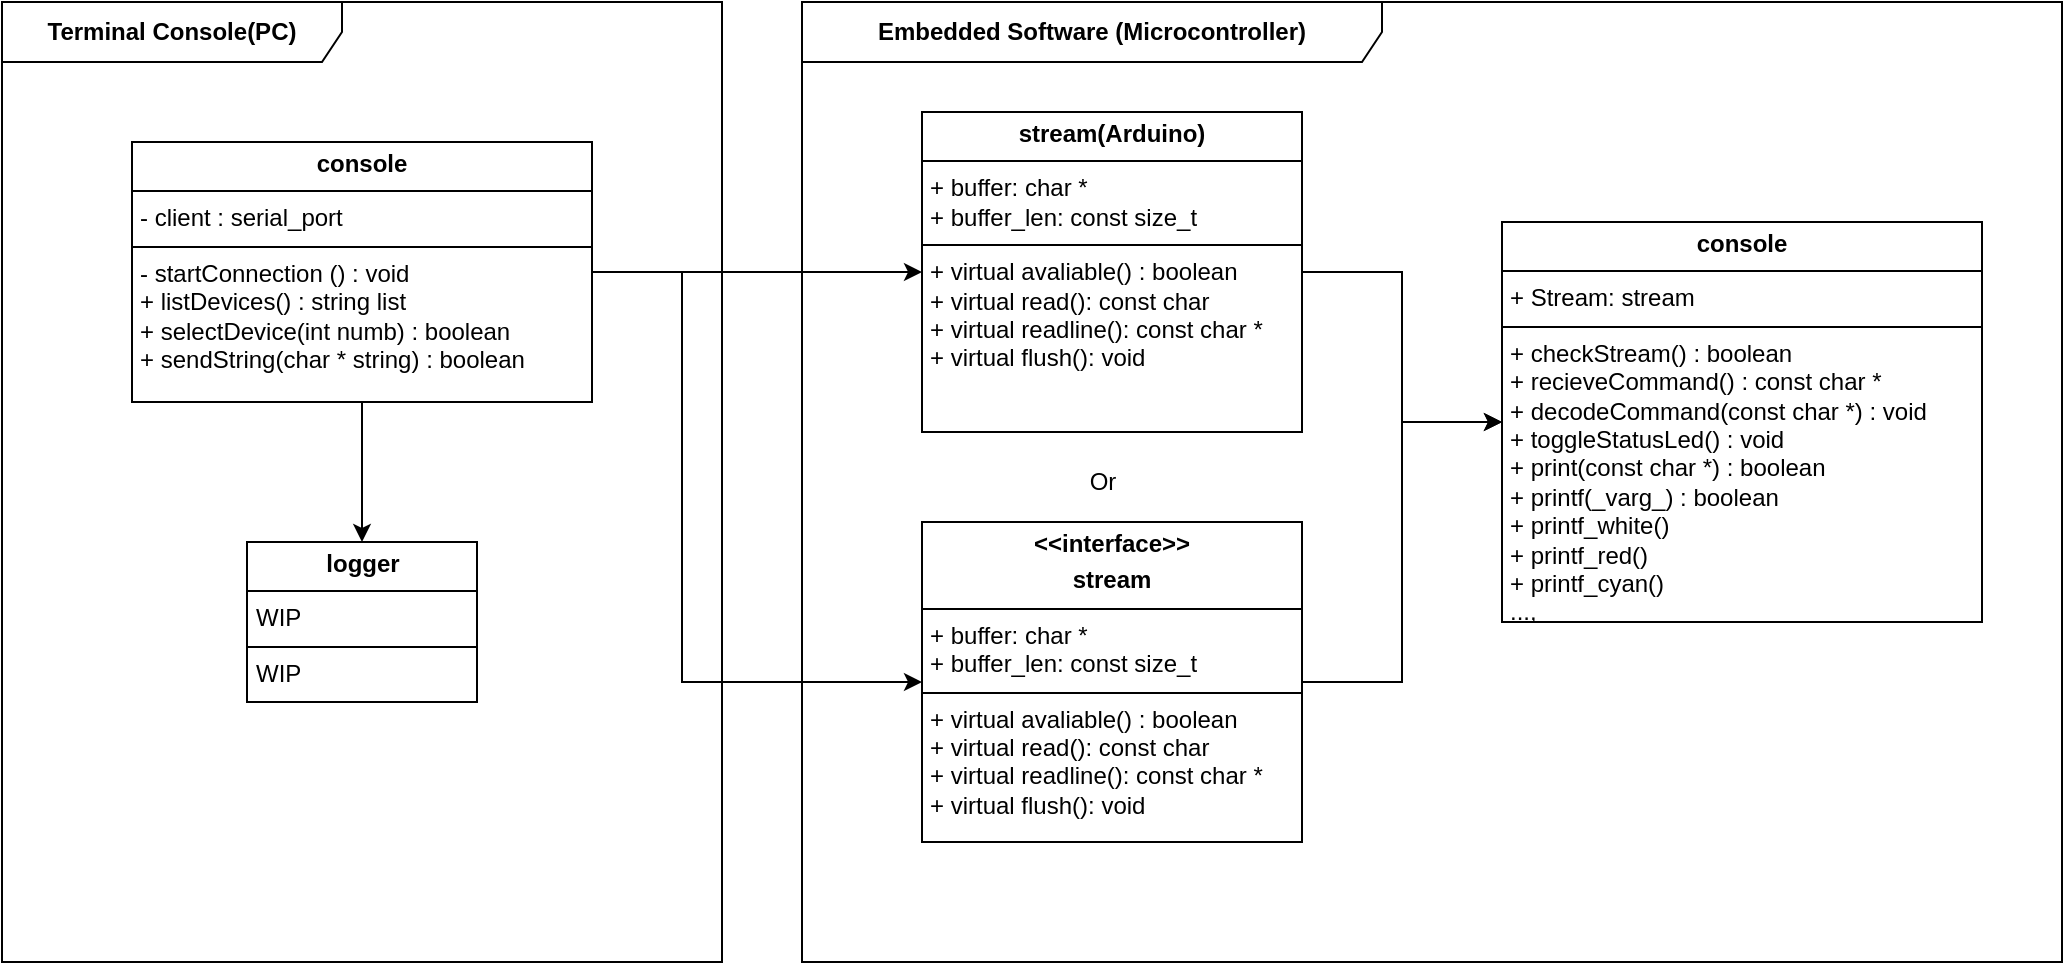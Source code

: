 <mxfile version="27.0.9">
  <diagram name="Seite-1" id="gK9CqOPmSTiKl9Cbzm_7">
    <mxGraphModel dx="2108" dy="627" grid="1" gridSize="10" guides="1" tooltips="1" connect="1" arrows="1" fold="1" page="1" pageScale="1" pageWidth="827" pageHeight="1169" math="0" shadow="0">
      <root>
        <mxCell id="0" />
        <mxCell id="1" parent="0" />
        <mxCell id="uW0vP4QsPIXNi6B0zQZ2-17" value="&lt;span style=&quot;font-weight: 700;&quot;&gt;Embedded Software (Microcontroller)&lt;/span&gt;" style="shape=umlFrame;whiteSpace=wrap;html=1;pointerEvents=0;width=290;height=30;" vertex="1" parent="1">
          <mxGeometry x="90" y="10" width="630" height="480" as="geometry" />
        </mxCell>
        <mxCell id="uW0vP4QsPIXNi6B0zQZ2-18" value="&lt;p style=&quot;margin:0px;margin-top:4px;text-align:center;&quot;&gt;&lt;b&gt;console&lt;/b&gt;&lt;/p&gt;&lt;hr size=&quot;1&quot; style=&quot;border-style:solid;&quot;&gt;&lt;p style=&quot;margin:0px;margin-left:4px;&quot;&gt;+ Stream: stream&lt;br&gt;&lt;/p&gt;&lt;hr size=&quot;1&quot; style=&quot;border-style:solid;&quot;&gt;&lt;p style=&quot;margin:0px;margin-left:4px;&quot;&gt;+ checkStream() : boolean&lt;/p&gt;&lt;p style=&quot;margin:0px;margin-left:4px;&quot;&gt;+ recieveCommand() : const char *&lt;/p&gt;&lt;p style=&quot;margin:0px;margin-left:4px;&quot;&gt;+ decodeCommand(const char *) : void&lt;/p&gt;&lt;p style=&quot;margin:0px;margin-left:4px;&quot;&gt;+ toggleStatusLed() : void&lt;/p&gt;&lt;p style=&quot;margin: 0px 0px 0px 4px;&quot;&gt;+ print(const char *) : boolean&lt;/p&gt;&lt;p style=&quot;margin: 0px 0px 0px 4px;&quot;&gt;+ printf(_varg_) : boolean&lt;/p&gt;&lt;p style=&quot;margin: 0px 0px 0px 4px;&quot;&gt;+ printf_white()&lt;/p&gt;&lt;p style=&quot;margin: 0px 0px 0px 4px;&quot;&gt;+ printf_red()&lt;/p&gt;&lt;p style=&quot;margin: 0px 0px 0px 4px;&quot;&gt;+ printf_cyan(&lt;span style=&quot;background-color: transparent; color: light-dark(rgb(0, 0, 0), rgb(255, 255, 255));&quot;&gt;)&lt;/span&gt;&lt;/p&gt;&lt;p style=&quot;margin: 0px 0px 0px 4px;&quot;&gt;&lt;span style=&quot;background-color: transparent; color: light-dark(rgb(0, 0, 0), rgb(255, 255, 255));&quot;&gt;...,&lt;/span&gt;&lt;/p&gt;" style="verticalAlign=top;align=left;overflow=fill;html=1;whiteSpace=wrap;" vertex="1" parent="1">
          <mxGeometry x="440" y="120" width="240" height="200" as="geometry" />
        </mxCell>
        <mxCell id="uW0vP4QsPIXNi6B0zQZ2-30" style="edgeStyle=orthogonalEdgeStyle;rounded=0;orthogonalLoop=1;jettySize=auto;html=1;" edge="1" parent="1" source="uW0vP4QsPIXNi6B0zQZ2-19" target="uW0vP4QsPIXNi6B0zQZ2-18">
          <mxGeometry relative="1" as="geometry" />
        </mxCell>
        <mxCell id="uW0vP4QsPIXNi6B0zQZ2-19" value="&lt;p style=&quot;margin:0px;margin-top:4px;text-align:center;&quot;&gt;&lt;b&gt;&amp;lt;&amp;lt;interface&amp;gt;&amp;gt;&lt;/b&gt;&lt;/p&gt;&lt;p style=&quot;margin:0px;margin-top:4px;text-align:center;&quot;&gt;&lt;b&gt;stream&lt;/b&gt;&lt;/p&gt;&lt;hr size=&quot;1&quot; style=&quot;border-style:solid;&quot;&gt;&lt;p style=&quot;margin:0px;margin-left:4px;&quot;&gt;+ buffer: char *&lt;br&gt;+ buffer_len: const size_t&lt;/p&gt;&lt;hr size=&quot;1&quot; style=&quot;border-style:solid;&quot;&gt;&lt;p style=&quot;margin:0px;margin-left:4px;&quot;&gt;+ virtual avaliable() : boolean&lt;/p&gt;&lt;p style=&quot;margin:0px;margin-left:4px;&quot;&gt;+ virtual read(): const char&lt;/p&gt;&lt;p style=&quot;margin:0px;margin-left:4px;&quot;&gt;+ virtual readline(): const char *&lt;/p&gt;&lt;p style=&quot;margin:0px;margin-left:4px;&quot;&gt;+ virtual flush(): void&lt;/p&gt;&lt;p style=&quot;margin:0px;margin-left:4px;&quot;&gt;&lt;br&gt;&lt;/p&gt;" style="verticalAlign=top;align=left;overflow=fill;html=1;whiteSpace=wrap;" vertex="1" parent="1">
          <mxGeometry x="150" y="270" width="190" height="160" as="geometry" />
        </mxCell>
        <mxCell id="uW0vP4QsPIXNi6B0zQZ2-29" style="edgeStyle=orthogonalEdgeStyle;rounded=0;orthogonalLoop=1;jettySize=auto;html=1;exitX=1;exitY=0.5;exitDx=0;exitDy=0;" edge="1" parent="1" source="uW0vP4QsPIXNi6B0zQZ2-20" target="uW0vP4QsPIXNi6B0zQZ2-18">
          <mxGeometry relative="1" as="geometry" />
        </mxCell>
        <mxCell id="uW0vP4QsPIXNi6B0zQZ2-20" value="&lt;p style=&quot;margin:0px;margin-top:4px;text-align:center;&quot;&gt;&lt;b style=&quot;background-color: transparent; color: light-dark(rgb(0, 0, 0), rgb(255, 255, 255));&quot;&gt;stream(Arduino)&lt;/b&gt;&lt;/p&gt;&lt;hr size=&quot;1&quot; style=&quot;border-style:solid;&quot;&gt;&lt;p style=&quot;margin:0px;margin-left:4px;&quot;&gt;+ buffer: char *&lt;br&gt;+ buffer_len: const size_t&lt;/p&gt;&lt;hr size=&quot;1&quot; style=&quot;border-style:solid;&quot;&gt;&lt;p style=&quot;margin:0px;margin-left:4px;&quot;&gt;+ virtual avaliable() : boolean&lt;/p&gt;&lt;p style=&quot;margin:0px;margin-left:4px;&quot;&gt;+ virtual read(): const char&lt;/p&gt;&lt;p style=&quot;margin:0px;margin-left:4px;&quot;&gt;+ virtual readline(): const char *&lt;/p&gt;&lt;p style=&quot;margin:0px;margin-left:4px;&quot;&gt;+ virtual flush(): void&lt;/p&gt;&lt;p style=&quot;margin:0px;margin-left:4px;&quot;&gt;&lt;br&gt;&lt;/p&gt;" style="verticalAlign=top;align=left;overflow=fill;html=1;whiteSpace=wrap;" vertex="1" parent="1">
          <mxGeometry x="150" y="65" width="190" height="160" as="geometry" />
        </mxCell>
        <mxCell id="uW0vP4QsPIXNi6B0zQZ2-21" value="&lt;span style=&quot;font-weight: 700;&quot;&gt;Terminal Console(PC)&lt;/span&gt;" style="shape=umlFrame;whiteSpace=wrap;html=1;pointerEvents=0;width=170;height=30;" vertex="1" parent="1">
          <mxGeometry x="-310" y="10" width="360" height="480" as="geometry" />
        </mxCell>
        <mxCell id="uW0vP4QsPIXNi6B0zQZ2-27" style="edgeStyle=orthogonalEdgeStyle;rounded=0;orthogonalLoop=1;jettySize=auto;html=1;entryX=0;entryY=0.5;entryDx=0;entryDy=0;" edge="1" parent="1" source="uW0vP4QsPIXNi6B0zQZ2-23" target="uW0vP4QsPIXNi6B0zQZ2-20">
          <mxGeometry relative="1" as="geometry">
            <Array as="points">
              <mxPoint x="130" y="145" />
              <mxPoint x="130" y="145" />
            </Array>
          </mxGeometry>
        </mxCell>
        <mxCell id="uW0vP4QsPIXNi6B0zQZ2-28" style="edgeStyle=orthogonalEdgeStyle;rounded=0;orthogonalLoop=1;jettySize=auto;html=1;entryX=0;entryY=0.5;entryDx=0;entryDy=0;" edge="1" parent="1" source="uW0vP4QsPIXNi6B0zQZ2-23" target="uW0vP4QsPIXNi6B0zQZ2-19">
          <mxGeometry relative="1" as="geometry">
            <Array as="points">
              <mxPoint x="30" y="145" />
              <mxPoint x="30" y="350" />
            </Array>
          </mxGeometry>
        </mxCell>
        <mxCell id="uW0vP4QsPIXNi6B0zQZ2-31" style="edgeStyle=orthogonalEdgeStyle;rounded=0;orthogonalLoop=1;jettySize=auto;html=1;" edge="1" parent="1" source="uW0vP4QsPIXNi6B0zQZ2-23" target="uW0vP4QsPIXNi6B0zQZ2-24">
          <mxGeometry relative="1" as="geometry" />
        </mxCell>
        <mxCell id="uW0vP4QsPIXNi6B0zQZ2-23" value="&lt;p style=&quot;margin:0px;margin-top:4px;text-align:center;&quot;&gt;&lt;b&gt;console&lt;/b&gt;&lt;/p&gt;&lt;hr size=&quot;1&quot; style=&quot;border-style:solid;&quot;&gt;&lt;p style=&quot;margin:0px;margin-left:4px;&quot;&gt;- client : serial_port&lt;br&gt;&lt;/p&gt;&lt;hr size=&quot;1&quot; style=&quot;border-style:solid;&quot;&gt;&lt;p style=&quot;margin:0px;margin-left:4px;&quot;&gt;- startConnection () : void&lt;/p&gt;&lt;p style=&quot;margin:0px;margin-left:4px;&quot;&gt;+ listDevices() : string list&lt;/p&gt;&lt;p style=&quot;margin:0px;margin-left:4px;&quot;&gt;+ selectDevice(int numb) : boolean&lt;/p&gt;&lt;p style=&quot;margin:0px;margin-left:4px;&quot;&gt;+ sendString(char * string) : boolean&lt;/p&gt;&lt;p style=&quot;margin:0px;margin-left:4px;&quot;&gt;&lt;br&gt;&lt;/p&gt;" style="verticalAlign=top;align=left;overflow=fill;html=1;whiteSpace=wrap;" vertex="1" parent="1">
          <mxGeometry x="-245" y="80" width="230" height="130" as="geometry" />
        </mxCell>
        <mxCell id="uW0vP4QsPIXNi6B0zQZ2-24" value="&lt;p style=&quot;margin:0px;margin-top:4px;text-align:center;&quot;&gt;&lt;b&gt;logger&lt;/b&gt;&lt;/p&gt;&lt;hr size=&quot;1&quot; style=&quot;border-style:solid;&quot;&gt;&lt;p style=&quot;margin:0px;margin-left:4px;&quot;&gt;WIP&lt;/p&gt;&lt;hr size=&quot;1&quot; style=&quot;border-style:solid;&quot;&gt;&lt;p style=&quot;margin:0px;margin-left:4px;&quot;&gt;WIP&lt;/p&gt;&lt;p style=&quot;margin:0px;margin-left:4px;&quot;&gt;&lt;br&gt;&lt;/p&gt;" style="verticalAlign=top;align=left;overflow=fill;html=1;whiteSpace=wrap;" vertex="1" parent="1">
          <mxGeometry x="-187.5" y="280" width="115" height="80" as="geometry" />
        </mxCell>
        <mxCell id="uW0vP4QsPIXNi6B0zQZ2-26" value="Or" style="text;html=1;align=center;verticalAlign=middle;resizable=0;points=[];autosize=1;strokeColor=none;fillColor=none;" vertex="1" parent="1">
          <mxGeometry x="220" y="235" width="40" height="30" as="geometry" />
        </mxCell>
      </root>
    </mxGraphModel>
  </diagram>
</mxfile>
